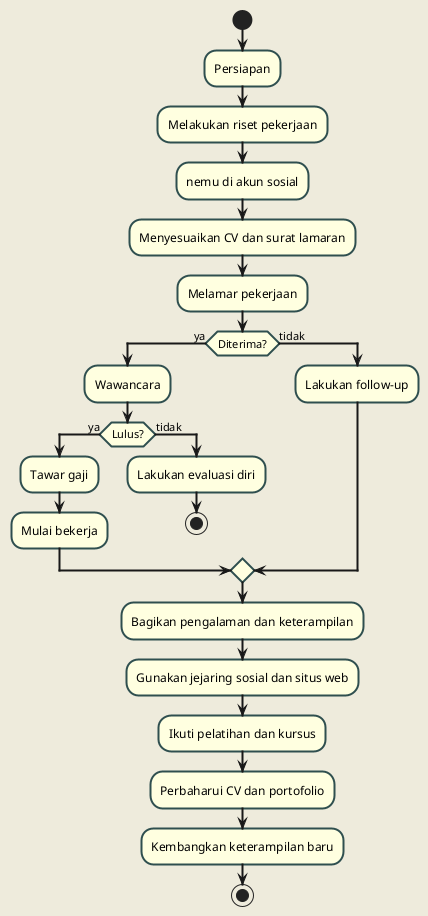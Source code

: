 @startuml
skinparam backgroundColor #EEEBDC
skinparam activity {
    BorderColor DarkSlateGray
    BorderThickness 2
    BackgroundColor LightYellow
}

start
:Persiapan;
:Melakukan riset pekerjaan;
:nemu di akun sosial;
:Menyesuaikan CV dan surat lamaran;
:Melamar pekerjaan;
if (Diterima?) then (ya)
    :Wawancara;
    if (Lulus?) then (ya)
        :Tawar gaji;
        :Mulai bekerja;
    else (tidak)
        :Lakukan evaluasi diri;
        stop
    endif
else (tidak)
    :Lakukan follow-up;
endif
:Bagikan pengalaman dan keterampilan;
:Gunakan jejaring sosial dan situs web;
:Ikuti pelatihan dan kursus;
:Perbaharui CV dan portofolio;
:Kembangkan keterampilan baru;
stop
@enduml